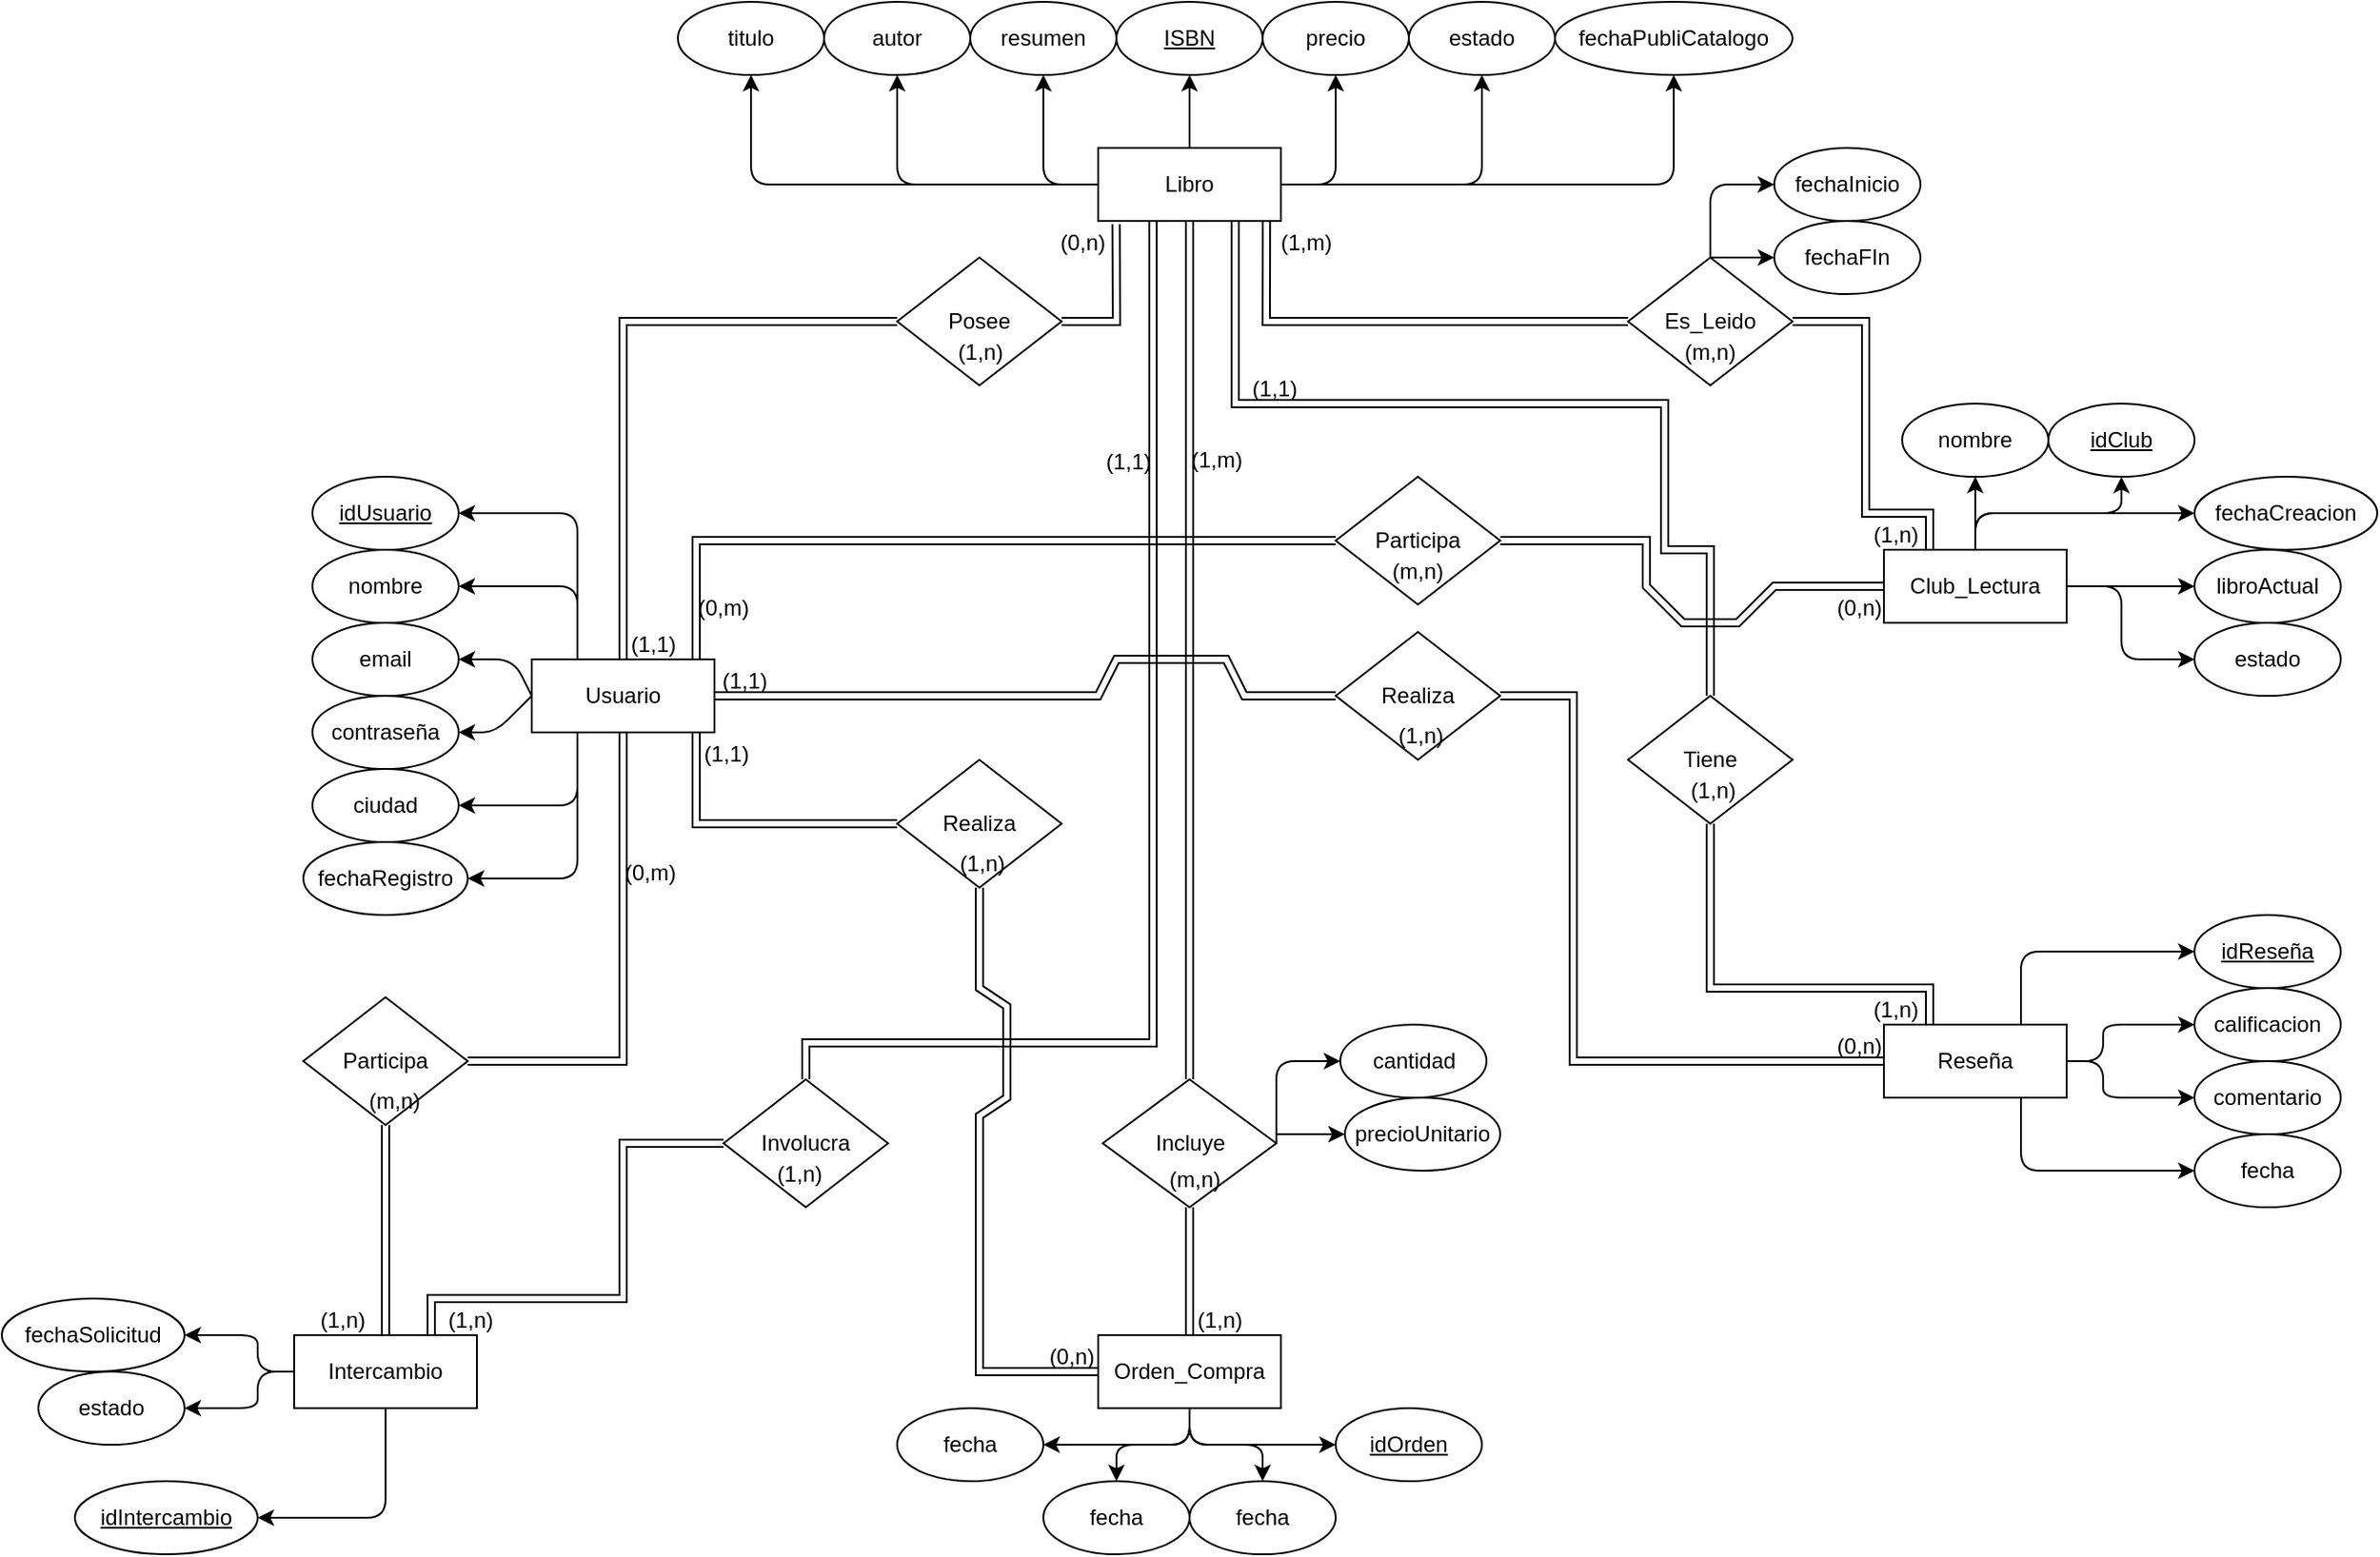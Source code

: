 <mxfile>
    <diagram id="Tz6zc0r6Az__l_KwN74m" name="Page-1">
        <mxGraphModel dx="1765" dy="1804" grid="1" gridSize="10" guides="1" tooltips="1" connect="1" arrows="1" fold="1" page="1" pageScale="1" pageWidth="850" pageHeight="1100" math="0" shadow="0">
            <root>
                <mxCell id="0"/>
                <mxCell id="1" parent="0"/>
                <mxCell id="19" style="edgeStyle=none;html=1;exitX=0.25;exitY=0;exitDx=0;exitDy=0;entryX=1;entryY=0.5;entryDx=0;entryDy=0;" edge="1" parent="1" source="2" target="18">
                    <mxGeometry relative="1" as="geometry">
                        <Array as="points">
                            <mxPoint x="255" y="140"/>
                        </Array>
                    </mxGeometry>
                </mxCell>
                <mxCell id="20" style="edgeStyle=none;html=1;exitX=0.25;exitY=0;exitDx=0;exitDy=0;entryX=1;entryY=0.5;entryDx=0;entryDy=0;" edge="1" parent="1" source="2" target="13">
                    <mxGeometry relative="1" as="geometry">
                        <Array as="points">
                            <mxPoint x="255" y="180"/>
                        </Array>
                    </mxGeometry>
                </mxCell>
                <mxCell id="21" style="edgeStyle=none;html=1;exitX=0;exitY=0.5;exitDx=0;exitDy=0;entryX=1;entryY=0.5;entryDx=0;entryDy=0;" edge="1" parent="1" source="2" target="14">
                    <mxGeometry relative="1" as="geometry">
                        <Array as="points">
                            <mxPoint x="220" y="220"/>
                        </Array>
                    </mxGeometry>
                </mxCell>
                <mxCell id="22" style="edgeStyle=none;html=1;exitX=0;exitY=0.5;exitDx=0;exitDy=0;entryX=1;entryY=0.5;entryDx=0;entryDy=0;" edge="1" parent="1" source="2" target="15">
                    <mxGeometry relative="1" as="geometry">
                        <Array as="points">
                            <mxPoint x="210" y="260"/>
                        </Array>
                    </mxGeometry>
                </mxCell>
                <mxCell id="2" value="Usuario" style="whiteSpace=wrap;html=1;align=center;" vertex="1" parent="1">
                    <mxGeometry x="230" y="220" width="100" height="40" as="geometry"/>
                </mxCell>
                <mxCell id="36" style="edgeStyle=none;html=1;entryX=0.5;entryY=1;entryDx=0;entryDy=0;" edge="1" parent="1" source="4" target="27">
                    <mxGeometry relative="1" as="geometry">
                        <Array as="points">
                            <mxPoint x="350" y="-40"/>
                        </Array>
                    </mxGeometry>
                </mxCell>
                <mxCell id="90" style="edgeStyle=none;html=1;exitX=0.5;exitY=0;exitDx=0;exitDy=0;entryX=0.5;entryY=1;entryDx=0;entryDy=0;" edge="1" parent="1" source="4" target="26">
                    <mxGeometry relative="1" as="geometry"/>
                </mxCell>
                <mxCell id="4" value="Libro" style="whiteSpace=wrap;html=1;align=center;" vertex="1" parent="1">
                    <mxGeometry x="540" y="-60" width="100" height="40" as="geometry"/>
                </mxCell>
                <mxCell id="48" style="edgeStyle=none;html=1;entryX=0;entryY=0.5;entryDx=0;entryDy=0;" edge="1" parent="1" source="7" target="44">
                    <mxGeometry relative="1" as="geometry"/>
                </mxCell>
                <mxCell id="49" style="edgeStyle=none;html=1;entryX=0;entryY=0.5;entryDx=0;entryDy=0;exitX=1;exitY=0.5;exitDx=0;exitDy=0;" edge="1" parent="1" source="7" target="45">
                    <mxGeometry relative="1" as="geometry">
                        <Array as="points">
                            <mxPoint x="1100" y="180"/>
                            <mxPoint x="1100" y="220"/>
                        </Array>
                    </mxGeometry>
                </mxCell>
                <mxCell id="50" style="edgeStyle=none;html=1;exitX=0.5;exitY=0;exitDx=0;exitDy=0;entryX=0.5;entryY=1;entryDx=0;entryDy=0;" edge="1" parent="1" source="7" target="47">
                    <mxGeometry relative="1" as="geometry"/>
                </mxCell>
                <mxCell id="51" style="edgeStyle=none;html=1;exitX=0.5;exitY=0;exitDx=0;exitDy=0;entryX=0.5;entryY=1;entryDx=0;entryDy=0;" edge="1" parent="1" source="7" target="43">
                    <mxGeometry relative="1" as="geometry">
                        <Array as="points">
                            <mxPoint x="1020" y="140"/>
                            <mxPoint x="1100" y="140"/>
                        </Array>
                    </mxGeometry>
                </mxCell>
                <mxCell id="52" style="edgeStyle=none;html=1;exitX=0.5;exitY=0;exitDx=0;exitDy=0;entryX=0;entryY=0.5;entryDx=0;entryDy=0;" edge="1" parent="1" source="7" target="42">
                    <mxGeometry relative="1" as="geometry">
                        <Array as="points">
                            <mxPoint x="1020" y="140"/>
                        </Array>
                    </mxGeometry>
                </mxCell>
                <mxCell id="7" value="Club_Lectura" style="whiteSpace=wrap;html=1;align=center;" vertex="1" parent="1">
                    <mxGeometry x="970" y="160" width="100" height="40" as="geometry"/>
                </mxCell>
                <mxCell id="57" style="edgeStyle=none;html=1;exitX=1;exitY=0.5;exitDx=0;exitDy=0;entryX=0;entryY=0.5;entryDx=0;entryDy=0;" edge="1" parent="1" source="8" target="53">
                    <mxGeometry relative="1" as="geometry">
                        <Array as="points">
                            <mxPoint x="1090" y="440"/>
                            <mxPoint x="1090" y="420"/>
                        </Array>
                    </mxGeometry>
                </mxCell>
                <mxCell id="58" style="edgeStyle=none;html=1;exitX=1;exitY=0.5;exitDx=0;exitDy=0;entryX=0;entryY=0.5;entryDx=0;entryDy=0;" edge="1" parent="1" source="8" target="54">
                    <mxGeometry relative="1" as="geometry">
                        <Array as="points">
                            <mxPoint x="1090" y="440"/>
                            <mxPoint x="1090" y="460"/>
                        </Array>
                    </mxGeometry>
                </mxCell>
                <mxCell id="60" style="edgeStyle=none;html=1;exitX=0.75;exitY=0;exitDx=0;exitDy=0;entryX=0;entryY=0.5;entryDx=0;entryDy=0;" edge="1" parent="1" source="8" target="56">
                    <mxGeometry relative="1" as="geometry">
                        <Array as="points">
                            <mxPoint x="1045" y="380"/>
                        </Array>
                    </mxGeometry>
                </mxCell>
                <mxCell id="61" style="edgeStyle=none;html=1;entryX=0;entryY=0.5;entryDx=0;entryDy=0;exitX=0.75;exitY=1;exitDx=0;exitDy=0;" edge="1" parent="1" source="8" target="55">
                    <mxGeometry relative="1" as="geometry">
                        <Array as="points">
                            <mxPoint x="1045" y="500"/>
                        </Array>
                    </mxGeometry>
                </mxCell>
                <mxCell id="8" value="Reseña" style="whiteSpace=wrap;html=1;align=center;" vertex="1" parent="1">
                    <mxGeometry x="970" y="420" width="100" height="40" as="geometry"/>
                </mxCell>
                <mxCell id="73" style="edgeStyle=none;html=1;exitX=0;exitY=0.5;exitDx=0;exitDy=0;entryX=1;entryY=0.5;entryDx=0;entryDy=0;" edge="1" parent="1" source="9" target="71">
                    <mxGeometry relative="1" as="geometry">
                        <Array as="points">
                            <mxPoint x="80" y="610"/>
                            <mxPoint x="80" y="590"/>
                        </Array>
                    </mxGeometry>
                </mxCell>
                <mxCell id="74" style="edgeStyle=none;html=1;entryX=1;entryY=0.5;entryDx=0;entryDy=0;exitX=0;exitY=0.5;exitDx=0;exitDy=0;" edge="1" parent="1" source="9" target="72">
                    <mxGeometry relative="1" as="geometry">
                        <Array as="points">
                            <mxPoint x="80" y="610"/>
                            <mxPoint x="80" y="630"/>
                        </Array>
                    </mxGeometry>
                </mxCell>
                <mxCell id="75" style="edgeStyle=none;html=1;exitX=0.5;exitY=1;exitDx=0;exitDy=0;entryX=1;entryY=0.5;entryDx=0;entryDy=0;" edge="1" parent="1" source="9" target="70">
                    <mxGeometry relative="1" as="geometry">
                        <Array as="points">
                            <mxPoint x="150" y="690"/>
                        </Array>
                    </mxGeometry>
                </mxCell>
                <mxCell id="9" value="Intercambio" style="whiteSpace=wrap;html=1;align=center;" vertex="1" parent="1">
                    <mxGeometry x="100" y="590" width="100" height="40" as="geometry"/>
                </mxCell>
                <mxCell id="66" style="edgeStyle=none;html=1;exitX=0.5;exitY=1;exitDx=0;exitDy=0;entryX=1;entryY=0.5;entryDx=0;entryDy=0;" edge="1" parent="1" source="10" target="63">
                    <mxGeometry relative="1" as="geometry">
                        <Array as="points">
                            <mxPoint x="590" y="650"/>
                        </Array>
                    </mxGeometry>
                </mxCell>
                <mxCell id="67" style="edgeStyle=none;html=1;exitX=0.5;exitY=1;exitDx=0;exitDy=0;entryX=0;entryY=0.5;entryDx=0;entryDy=0;" edge="1" parent="1" source="10" target="62">
                    <mxGeometry relative="1" as="geometry">
                        <Array as="points">
                            <mxPoint x="590" y="650"/>
                        </Array>
                    </mxGeometry>
                </mxCell>
                <mxCell id="68" style="edgeStyle=none;html=1;exitX=0.5;exitY=1;exitDx=0;exitDy=0;entryX=0.5;entryY=0;entryDx=0;entryDy=0;" edge="1" parent="1" source="10" target="64">
                    <mxGeometry relative="1" as="geometry">
                        <Array as="points">
                            <mxPoint x="590" y="650"/>
                            <mxPoint x="550" y="650"/>
                        </Array>
                    </mxGeometry>
                </mxCell>
                <mxCell id="69" style="edgeStyle=none;html=1;exitX=0.5;exitY=1;exitDx=0;exitDy=0;entryX=0.5;entryY=0;entryDx=0;entryDy=0;" edge="1" parent="1" source="10" target="65">
                    <mxGeometry relative="1" as="geometry">
                        <Array as="points">
                            <mxPoint x="590" y="650"/>
                            <mxPoint x="630" y="650"/>
                        </Array>
                    </mxGeometry>
                </mxCell>
                <mxCell id="10" value="Orden_Compra" style="whiteSpace=wrap;html=1;align=center;" vertex="1" parent="1">
                    <mxGeometry x="540" y="590" width="100" height="40" as="geometry"/>
                </mxCell>
                <mxCell id="13" value="nombre" style="ellipse;whiteSpace=wrap;html=1;align=center;" vertex="1" parent="1">
                    <mxGeometry x="110" y="160" width="80" height="40" as="geometry"/>
                </mxCell>
                <mxCell id="14" value="email" style="ellipse;whiteSpace=wrap;html=1;align=center;" vertex="1" parent="1">
                    <mxGeometry x="110" y="200" width="80" height="40" as="geometry"/>
                </mxCell>
                <mxCell id="15" value="contraseña" style="ellipse;whiteSpace=wrap;html=1;align=center;" vertex="1" parent="1">
                    <mxGeometry x="110" y="240" width="80" height="40" as="geometry"/>
                </mxCell>
                <mxCell id="16" value="ciudad" style="ellipse;whiteSpace=wrap;html=1;align=center;" vertex="1" parent="1">
                    <mxGeometry x="110" y="280" width="80" height="40" as="geometry"/>
                </mxCell>
                <mxCell id="17" value="fechaRegistro" style="ellipse;whiteSpace=wrap;html=1;align=center;" vertex="1" parent="1">
                    <mxGeometry x="105" y="320" width="90" height="40" as="geometry"/>
                </mxCell>
                <mxCell id="18" value="idUsuario" style="ellipse;whiteSpace=wrap;html=1;align=center;fontStyle=4;" vertex="1" parent="1">
                    <mxGeometry x="110" y="120" width="80" height="40" as="geometry"/>
                </mxCell>
                <mxCell id="23" style="edgeStyle=none;html=1;exitX=0.25;exitY=1;exitDx=0;exitDy=0;entryX=1;entryY=0.5;entryDx=0;entryDy=0;" edge="1" parent="1" source="2" target="16">
                    <mxGeometry relative="1" as="geometry">
                        <mxPoint x="280" y="380" as="sourcePoint"/>
                        <mxPoint x="140" y="300" as="targetPoint"/>
                        <Array as="points">
                            <mxPoint x="255" y="300"/>
                        </Array>
                    </mxGeometry>
                </mxCell>
                <mxCell id="24" style="edgeStyle=none;html=1;exitX=0.25;exitY=1;exitDx=0;exitDy=0;entryX=1;entryY=0.5;entryDx=0;entryDy=0;" edge="1" parent="1" source="2" target="17">
                    <mxGeometry relative="1" as="geometry">
                        <mxPoint x="255" y="380" as="sourcePoint"/>
                        <mxPoint x="140" y="340" as="targetPoint"/>
                        <Array as="points">
                            <mxPoint x="255" y="340"/>
                        </Array>
                    </mxGeometry>
                </mxCell>
                <mxCell id="26" value="ISBN" style="ellipse;whiteSpace=wrap;html=1;align=center;fontStyle=4;" vertex="1" parent="1">
                    <mxGeometry x="550" y="-140" width="80" height="40" as="geometry"/>
                </mxCell>
                <mxCell id="27" value="titulo" style="ellipse;whiteSpace=wrap;html=1;align=center;" vertex="1" parent="1">
                    <mxGeometry x="310" y="-140" width="80" height="40" as="geometry"/>
                </mxCell>
                <mxCell id="28" value="precio" style="ellipse;whiteSpace=wrap;html=1;align=center;" vertex="1" parent="1">
                    <mxGeometry x="630" y="-140" width="80" height="40" as="geometry"/>
                </mxCell>
                <mxCell id="31" value="estado" style="ellipse;whiteSpace=wrap;html=1;align=center;" vertex="1" parent="1">
                    <mxGeometry x="710" y="-140" width="80" height="40" as="geometry"/>
                </mxCell>
                <mxCell id="32" value="fechaPubliCatalogo" style="ellipse;whiteSpace=wrap;html=1;align=center;" vertex="1" parent="1">
                    <mxGeometry x="790" y="-140" width="130" height="40" as="geometry"/>
                </mxCell>
                <mxCell id="33" value="resumen" style="ellipse;whiteSpace=wrap;html=1;align=center;" vertex="1" parent="1">
                    <mxGeometry x="470" y="-140" width="80" height="40" as="geometry"/>
                </mxCell>
                <mxCell id="34" value="autor" style="ellipse;whiteSpace=wrap;html=1;align=center;" vertex="1" parent="1">
                    <mxGeometry x="390" y="-140" width="80" height="40" as="geometry"/>
                </mxCell>
                <mxCell id="37" style="edgeStyle=none;html=1;entryX=0.5;entryY=1;entryDx=0;entryDy=0;exitX=0;exitY=0.5;exitDx=0;exitDy=0;" edge="1" parent="1" source="4" target="34">
                    <mxGeometry relative="1" as="geometry">
                        <mxPoint x="550" y="-30" as="sourcePoint"/>
                        <mxPoint x="360" y="-90" as="targetPoint"/>
                        <Array as="points">
                            <mxPoint x="460" y="-40"/>
                            <mxPoint x="430" y="-40"/>
                        </Array>
                    </mxGeometry>
                </mxCell>
                <mxCell id="38" style="edgeStyle=none;html=1;entryX=0.5;entryY=1;entryDx=0;entryDy=0;exitX=0;exitY=0.5;exitDx=0;exitDy=0;" edge="1" parent="1" source="4" target="33">
                    <mxGeometry relative="1" as="geometry">
                        <mxPoint x="620" y="-40" as="sourcePoint"/>
                        <mxPoint x="510" y="-100" as="targetPoint"/>
                        <Array as="points">
                            <mxPoint x="540" y="-40"/>
                            <mxPoint x="510" y="-40"/>
                        </Array>
                    </mxGeometry>
                </mxCell>
                <mxCell id="39" style="edgeStyle=none;html=1;entryX=0.5;entryY=1;entryDx=0;entryDy=0;exitX=1;exitY=0.5;exitDx=0;exitDy=0;" edge="1" parent="1" source="4">
                    <mxGeometry relative="1" as="geometry">
                        <mxPoint x="860" y="-40" as="sourcePoint"/>
                        <mxPoint x="670" y="-100" as="targetPoint"/>
                        <Array as="points">
                            <mxPoint x="670" y="-40"/>
                        </Array>
                    </mxGeometry>
                </mxCell>
                <mxCell id="40" style="edgeStyle=none;html=1;entryX=0.5;entryY=1;entryDx=0;entryDy=0;exitX=1;exitY=0.5;exitDx=0;exitDy=0;" edge="1" parent="1" source="4">
                    <mxGeometry relative="1" as="geometry">
                        <mxPoint x="860" y="-40" as="sourcePoint"/>
                        <mxPoint x="750" y="-100" as="targetPoint"/>
                        <Array as="points">
                            <mxPoint x="750" y="-40"/>
                        </Array>
                    </mxGeometry>
                </mxCell>
                <mxCell id="41" style="edgeStyle=none;html=1;entryX=0.5;entryY=1;entryDx=0;entryDy=0;exitX=1;exitY=0.5;exitDx=0;exitDy=0;" edge="1" parent="1" source="4" target="32">
                    <mxGeometry relative="1" as="geometry">
                        <mxPoint x="640" y="-40" as="sourcePoint"/>
                        <mxPoint x="830" y="-100" as="targetPoint"/>
                        <Array as="points">
                            <mxPoint x="855" y="-40"/>
                        </Array>
                    </mxGeometry>
                </mxCell>
                <mxCell id="42" value="fechaCreacion" style="ellipse;whiteSpace=wrap;html=1;align=center;" vertex="1" parent="1">
                    <mxGeometry x="1140" y="120" width="100" height="40" as="geometry"/>
                </mxCell>
                <mxCell id="43" value="idClub" style="ellipse;whiteSpace=wrap;html=1;align=center;fontStyle=4;" vertex="1" parent="1">
                    <mxGeometry x="1060" y="80" width="80" height="40" as="geometry"/>
                </mxCell>
                <mxCell id="44" value="libroActual" style="ellipse;whiteSpace=wrap;html=1;align=center;" vertex="1" parent="1">
                    <mxGeometry x="1140" y="160" width="80" height="40" as="geometry"/>
                </mxCell>
                <mxCell id="45" value="estado" style="ellipse;whiteSpace=wrap;html=1;align=center;" vertex="1" parent="1">
                    <mxGeometry x="1140" y="200" width="80" height="40" as="geometry"/>
                </mxCell>
                <mxCell id="47" value="nombre" style="ellipse;whiteSpace=wrap;html=1;align=center;" vertex="1" parent="1">
                    <mxGeometry x="980" y="80" width="80" height="40" as="geometry"/>
                </mxCell>
                <mxCell id="53" value="calificacion" style="ellipse;whiteSpace=wrap;html=1;align=center;" vertex="1" parent="1">
                    <mxGeometry x="1140" y="400" width="80" height="40" as="geometry"/>
                </mxCell>
                <mxCell id="54" value="comentario" style="ellipse;whiteSpace=wrap;html=1;align=center;" vertex="1" parent="1">
                    <mxGeometry x="1140" y="440" width="80" height="40" as="geometry"/>
                </mxCell>
                <mxCell id="55" value="fecha" style="ellipse;whiteSpace=wrap;html=1;align=center;" vertex="1" parent="1">
                    <mxGeometry x="1140" y="480" width="80" height="40" as="geometry"/>
                </mxCell>
                <mxCell id="56" value="idReseña" style="ellipse;whiteSpace=wrap;html=1;align=center;fontStyle=4;" vertex="1" parent="1">
                    <mxGeometry x="1140" y="360" width="80" height="40" as="geometry"/>
                </mxCell>
                <mxCell id="62" value="idOrden" style="ellipse;whiteSpace=wrap;html=1;align=center;fontStyle=4;" vertex="1" parent="1">
                    <mxGeometry x="670" y="630" width="80" height="40" as="geometry"/>
                </mxCell>
                <mxCell id="63" value="fecha" style="ellipse;whiteSpace=wrap;html=1;align=center;" vertex="1" parent="1">
                    <mxGeometry x="430" y="630" width="80" height="40" as="geometry"/>
                </mxCell>
                <mxCell id="64" value="fecha" style="ellipse;whiteSpace=wrap;html=1;align=center;" vertex="1" parent="1">
                    <mxGeometry x="510" y="670" width="80" height="40" as="geometry"/>
                </mxCell>
                <mxCell id="65" value="fecha" style="ellipse;whiteSpace=wrap;html=1;align=center;" vertex="1" parent="1">
                    <mxGeometry x="590" y="670" width="80" height="40" as="geometry"/>
                </mxCell>
                <mxCell id="70" value="idIntercambio" style="ellipse;whiteSpace=wrap;html=1;align=center;fontStyle=4;" vertex="1" parent="1">
                    <mxGeometry x="-20" y="670" width="100" height="40" as="geometry"/>
                </mxCell>
                <mxCell id="71" value="fechaSolicitud" style="ellipse;whiteSpace=wrap;html=1;align=center;" vertex="1" parent="1">
                    <mxGeometry x="-60" y="570" width="100" height="40" as="geometry"/>
                </mxCell>
                <mxCell id="72" value="estado" style="ellipse;whiteSpace=wrap;html=1;align=center;" vertex="1" parent="1">
                    <mxGeometry x="-40" y="610" width="80" height="40" as="geometry"/>
                </mxCell>
                <mxCell id="76" value="Posee" style="shape=rhombus;perimeter=rhombusPerimeter;whiteSpace=wrap;html=1;align=center;" vertex="1" parent="1">
                    <mxGeometry x="430" width="90" height="70" as="geometry"/>
                </mxCell>
                <mxCell id="78" value="Tiene" style="shape=rhombus;perimeter=rhombusPerimeter;whiteSpace=wrap;html=1;align=center;" vertex="1" parent="1">
                    <mxGeometry x="830" y="240" width="90" height="70" as="geometry"/>
                </mxCell>
                <mxCell id="101" style="edgeStyle=none;html=1;exitX=0.5;exitY=0;exitDx=0;exitDy=0;entryX=0;entryY=0.5;entryDx=0;entryDy=0;" edge="1" parent="1" source="83" target="99">
                    <mxGeometry relative="1" as="geometry">
                        <Array as="points">
                            <mxPoint x="875" y="-40"/>
                        </Array>
                    </mxGeometry>
                </mxCell>
                <mxCell id="102" style="edgeStyle=none;html=1;exitX=0.5;exitY=0;exitDx=0;exitDy=0;entryX=0;entryY=0.5;entryDx=0;entryDy=0;" edge="1" parent="1" source="83" target="100">
                    <mxGeometry relative="1" as="geometry"/>
                </mxCell>
                <mxCell id="83" value="Es_Leido" style="shape=rhombus;perimeter=rhombusPerimeter;whiteSpace=wrap;html=1;align=center;" vertex="1" parent="1">
                    <mxGeometry x="830" width="90" height="70" as="geometry"/>
                </mxCell>
                <mxCell id="84" value="Involucra" style="shape=rhombus;perimeter=rhombusPerimeter;whiteSpace=wrap;html=1;align=center;" vertex="1" parent="1">
                    <mxGeometry x="335" y="450" width="90" height="70" as="geometry"/>
                </mxCell>
                <mxCell id="85" value="Incluye" style="shape=rhombus;perimeter=rhombusPerimeter;whiteSpace=wrap;html=1;align=center;" vertex="1" parent="1">
                    <mxGeometry x="542.5" y="450" width="95" height="70" as="geometry"/>
                </mxCell>
                <mxCell id="86" value="" style="shape=link;html=1;rounded=0;entryX=0;entryY=0.5;entryDx=0;entryDy=0;exitX=0.5;exitY=0;exitDx=0;exitDy=0;" edge="1" parent="1" source="2" target="76">
                    <mxGeometry relative="1" as="geometry">
                        <mxPoint x="330" y="240" as="sourcePoint"/>
                        <mxPoint x="490" y="240" as="targetPoint"/>
                        <Array as="points">
                            <mxPoint x="280" y="200"/>
                            <mxPoint x="280" y="180"/>
                            <mxPoint x="280" y="35"/>
                        </Array>
                    </mxGeometry>
                </mxCell>
                <mxCell id="87" value="(1,1)" style="resizable=0;html=1;whiteSpace=wrap;align=right;verticalAlign=bottom;" connectable="0" vertex="1" parent="86">
                    <mxGeometry x="1" relative="1" as="geometry">
                        <mxPoint x="-120" y="185" as="offset"/>
                    </mxGeometry>
                </mxCell>
                <mxCell id="88" value="" style="shape=link;html=1;rounded=0;exitX=0.098;exitY=1.044;exitDx=0;exitDy=0;entryX=1;entryY=0.5;entryDx=0;entryDy=0;exitPerimeter=0;" edge="1" parent="1" source="4" target="76">
                    <mxGeometry relative="1" as="geometry">
                        <mxPoint x="460" y="170" as="sourcePoint"/>
                        <mxPoint x="565" y="180" as="targetPoint"/>
                        <Array as="points">
                            <mxPoint x="550" y="35"/>
                        </Array>
                    </mxGeometry>
                </mxCell>
                <mxCell id="89" value="(0,n)" style="resizable=0;html=1;whiteSpace=wrap;align=right;verticalAlign=bottom;" connectable="0" vertex="1" parent="88">
                    <mxGeometry x="1" relative="1" as="geometry">
                        <mxPoint x="25" y="-35" as="offset"/>
                    </mxGeometry>
                </mxCell>
                <mxCell id="91" value="" style="shape=link;html=1;rounded=0;entryX=0;entryY=0.5;entryDx=0;entryDy=0;exitX=0.921;exitY=0.987;exitDx=0;exitDy=0;exitPerimeter=0;" edge="1" parent="1" source="4">
                    <mxGeometry relative="1" as="geometry">
                        <mxPoint x="680" y="220" as="sourcePoint"/>
                        <mxPoint x="830" y="35" as="targetPoint"/>
                        <Array as="points">
                            <mxPoint x="632" y="35"/>
                            <mxPoint x="680" y="35"/>
                            <mxPoint x="710" y="35"/>
                        </Array>
                    </mxGeometry>
                </mxCell>
                <mxCell id="92" value="(1,m)" style="resizable=0;html=1;whiteSpace=wrap;align=right;verticalAlign=bottom;" connectable="0" vertex="1" parent="91">
                    <mxGeometry x="1" relative="1" as="geometry">
                        <mxPoint x="-160" y="-35" as="offset"/>
                    </mxGeometry>
                </mxCell>
                <mxCell id="93" value="" style="shape=link;html=1;rounded=0;exitX=1;exitY=0.5;exitDx=0;exitDy=0;entryX=0.25;entryY=0;entryDx=0;entryDy=0;" edge="1" parent="1" source="83" target="7">
                    <mxGeometry relative="1" as="geometry">
                        <mxPoint x="560" y="-8" as="sourcePoint"/>
                        <mxPoint x="530" y="45" as="targetPoint"/>
                        <Array as="points">
                            <mxPoint x="960" y="35"/>
                            <mxPoint x="960" y="140"/>
                            <mxPoint x="995" y="140"/>
                        </Array>
                    </mxGeometry>
                </mxCell>
                <mxCell id="94" value="(1,n)" style="resizable=0;html=1;whiteSpace=wrap;align=right;verticalAlign=bottom;" connectable="0" vertex="1" parent="93">
                    <mxGeometry x="1" relative="1" as="geometry">
                        <mxPoint x="-5" as="offset"/>
                    </mxGeometry>
                </mxCell>
                <mxCell id="97" value="(1,n)" style="resizable=0;html=1;whiteSpace=wrap;align=right;verticalAlign=bottom;" connectable="0" vertex="1" parent="1">
                    <mxGeometry x="489.997" y="60" as="geometry"/>
                </mxCell>
                <mxCell id="98" value="(m,n)" style="resizable=0;html=1;whiteSpace=wrap;align=right;verticalAlign=bottom;direction=south;" connectable="0" vertex="1" parent="1">
                    <mxGeometry x="890.003" y="60" as="geometry"/>
                </mxCell>
                <mxCell id="99" value="fechaInicio" style="ellipse;whiteSpace=wrap;html=1;align=center;" vertex="1" parent="1">
                    <mxGeometry x="910" y="-60" width="80" height="40" as="geometry"/>
                </mxCell>
                <mxCell id="100" value="fechaFIn" style="ellipse;whiteSpace=wrap;html=1;align=center;" vertex="1" parent="1">
                    <mxGeometry x="910" y="-20" width="80" height="40" as="geometry"/>
                </mxCell>
                <mxCell id="103" value="" style="shape=link;html=1;rounded=0;exitX=0.75;exitY=1;exitDx=0;exitDy=0;entryX=0.5;entryY=0;entryDx=0;entryDy=0;" edge="1" parent="1" source="4" target="78">
                    <mxGeometry relative="1" as="geometry">
                        <mxPoint x="600" y="-20" as="sourcePoint"/>
                        <mxPoint x="850" y="80" as="targetPoint"/>
                        <Array as="points">
                            <mxPoint x="615" y="40"/>
                            <mxPoint x="615" y="80"/>
                            <mxPoint x="850" y="80"/>
                            <mxPoint x="850" y="160"/>
                            <mxPoint x="875" y="160"/>
                        </Array>
                    </mxGeometry>
                </mxCell>
                <mxCell id="104" value="(1,n)" style="resizable=0;html=1;whiteSpace=wrap;align=right;verticalAlign=bottom;" connectable="0" vertex="1" parent="103">
                    <mxGeometry x="1" relative="1" as="geometry">
                        <mxPoint x="15" y="60" as="offset"/>
                    </mxGeometry>
                </mxCell>
                <mxCell id="107" value="" style="shape=link;html=1;rounded=0;exitX=0.5;exitY=1;exitDx=0;exitDy=0;entryX=0.25;entryY=0;entryDx=0;entryDy=0;" edge="1" parent="1" source="78" target="8">
                    <mxGeometry relative="1" as="geometry">
                        <mxPoint x="880" y="320" as="sourcePoint"/>
                        <mxPoint x="850" y="373" as="targetPoint"/>
                        <Array as="points">
                            <mxPoint x="875" y="400"/>
                            <mxPoint x="995" y="400"/>
                        </Array>
                    </mxGeometry>
                </mxCell>
                <mxCell id="108" value="(1,n)" style="resizable=0;html=1;whiteSpace=wrap;align=right;verticalAlign=bottom;" connectable="0" vertex="1" parent="107">
                    <mxGeometry x="1" relative="1" as="geometry">
                        <mxPoint x="-5" as="offset"/>
                    </mxGeometry>
                </mxCell>
                <mxCell id="109" value="(1,1)" style="resizable=0;html=1;whiteSpace=wrap;align=right;verticalAlign=bottom;" connectable="0" vertex="1" parent="1">
                    <mxGeometry x="650" y="80.0" as="geometry"/>
                </mxCell>
                <mxCell id="110" value="" style="shape=link;html=1;rounded=0;exitX=0.5;exitY=1;exitDx=0;exitDy=0;entryX=0.5;entryY=0;entryDx=0;entryDy=0;" edge="1" parent="1" source="4" target="85">
                    <mxGeometry relative="1" as="geometry">
                        <mxPoint x="590" y="80" as="sourcePoint"/>
                        <mxPoint x="560" y="133" as="targetPoint"/>
                        <Array as="points">
                            <mxPoint x="590" y="133"/>
                        </Array>
                    </mxGeometry>
                </mxCell>
                <mxCell id="111" value="(1,m)" style="resizable=0;html=1;whiteSpace=wrap;align=right;verticalAlign=bottom;" connectable="0" vertex="1" parent="110">
                    <mxGeometry x="1" relative="1" as="geometry">
                        <mxPoint x="30" y="-331" as="offset"/>
                    </mxGeometry>
                </mxCell>
                <mxCell id="112" value="" style="shape=link;html=1;rounded=0;exitX=0.5;exitY=1;exitDx=0;exitDy=0;entryX=0.5;entryY=0;entryDx=0;entryDy=0;" edge="1" parent="1" source="85" target="10">
                    <mxGeometry relative="1" as="geometry">
                        <mxPoint x="590" y="517" as="sourcePoint"/>
                        <mxPoint x="560" y="570" as="targetPoint"/>
                        <Array as="points">
                            <mxPoint x="590" y="570"/>
                        </Array>
                    </mxGeometry>
                </mxCell>
                <mxCell id="113" value="(1,n)" style="resizable=0;html=1;whiteSpace=wrap;align=right;verticalAlign=bottom;" connectable="0" vertex="1" parent="112">
                    <mxGeometry x="1" relative="1" as="geometry">
                        <mxPoint x="30" as="offset"/>
                    </mxGeometry>
                </mxCell>
                <mxCell id="114" value="(m,n)" style="resizable=0;html=1;whiteSpace=wrap;align=right;verticalAlign=bottom;" connectable="0" vertex="1" parent="1">
                    <mxGeometry x="610" y="510.0" as="geometry">
                        <mxPoint x="-2" y="3" as="offset"/>
                    </mxGeometry>
                </mxCell>
                <mxCell id="115" value="" style="shape=link;html=1;rounded=0;entryX=0.5;entryY=0;entryDx=0;entryDy=0;" edge="1" parent="1" target="84">
                    <mxGeometry relative="1" as="geometry">
                        <mxPoint x="570" y="-20" as="sourcePoint"/>
                        <mxPoint x="570" y="455" as="targetPoint"/>
                        <Array as="points">
                            <mxPoint x="570" y="430"/>
                            <mxPoint x="480" y="430"/>
                            <mxPoint x="380" y="430"/>
                        </Array>
                    </mxGeometry>
                </mxCell>
                <mxCell id="116" value="(1,1)" style="resizable=0;html=1;whiteSpace=wrap;align=right;verticalAlign=bottom;" connectable="0" vertex="1" parent="115">
                    <mxGeometry x="1" relative="1" as="geometry">
                        <mxPoint x="190" y="-330" as="offset"/>
                    </mxGeometry>
                </mxCell>
                <mxCell id="117" value="" style="shape=link;html=1;rounded=0;exitX=0;exitY=0.5;exitDx=0;exitDy=0;entryX=0.75;entryY=0;entryDx=0;entryDy=0;" edge="1" parent="1" source="84" target="9">
                    <mxGeometry relative="1" as="geometry">
                        <mxPoint x="190" y="517" as="sourcePoint"/>
                        <mxPoint x="160" y="570" as="targetPoint"/>
                        <Array as="points">
                            <mxPoint x="280" y="485"/>
                            <mxPoint x="280" y="570"/>
                            <mxPoint x="175" y="570"/>
                        </Array>
                    </mxGeometry>
                </mxCell>
                <mxCell id="118" value="(1,n)" style="resizable=0;html=1;whiteSpace=wrap;align=right;verticalAlign=bottom;" connectable="0" vertex="1" parent="117">
                    <mxGeometry x="1" relative="1" as="geometry">
                        <mxPoint x="35" as="offset"/>
                    </mxGeometry>
                </mxCell>
                <mxCell id="119" value="(1,n)" style="resizable=0;html=1;whiteSpace=wrap;align=right;verticalAlign=bottom;" connectable="0" vertex="1" parent="1">
                    <mxGeometry x="390" y="510.0" as="geometry"/>
                </mxCell>
                <mxCell id="120" value="Realiza" style="shape=rhombus;perimeter=rhombusPerimeter;whiteSpace=wrap;html=1;align=center;" vertex="1" parent="1">
                    <mxGeometry x="670" y="205" width="90" height="70" as="geometry"/>
                </mxCell>
                <mxCell id="121" value="" style="shape=link;html=1;rounded=0;exitX=0;exitY=0.5;exitDx=0;exitDy=0;entryX=1;entryY=0.5;entryDx=0;entryDy=0;" edge="1" parent="1" source="120" target="2">
                    <mxGeometry relative="1" as="geometry">
                        <mxPoint x="430" y="227" as="sourcePoint"/>
                        <mxPoint x="400" y="280" as="targetPoint"/>
                        <Array as="points">
                            <mxPoint x="620" y="240"/>
                            <mxPoint x="610" y="220"/>
                            <mxPoint x="550" y="220"/>
                            <mxPoint x="540" y="240"/>
                        </Array>
                    </mxGeometry>
                </mxCell>
                <mxCell id="122" value="(1,1)" style="resizable=0;html=1;whiteSpace=wrap;align=right;verticalAlign=bottom;" connectable="0" vertex="1" parent="121">
                    <mxGeometry x="1" relative="1" as="geometry">
                        <mxPoint x="30" as="offset"/>
                    </mxGeometry>
                </mxCell>
                <mxCell id="123" value="" style="shape=link;html=1;rounded=0;exitX=0.098;exitY=1.044;exitDx=0;exitDy=0;exitPerimeter=0;entryX=0;entryY=0.5;entryDx=0;entryDy=0;" edge="1" parent="1" target="8">
                    <mxGeometry relative="1" as="geometry">
                        <mxPoint x="760" y="240" as="sourcePoint"/>
                        <mxPoint x="800" y="240" as="targetPoint"/>
                        <Array as="points">
                            <mxPoint x="800" y="240"/>
                            <mxPoint x="800" y="440"/>
                        </Array>
                    </mxGeometry>
                </mxCell>
                <mxCell id="124" value="(0,n)" style="resizable=0;html=1;whiteSpace=wrap;align=right;verticalAlign=bottom;" connectable="0" vertex="1" parent="123">
                    <mxGeometry x="1" relative="1" as="geometry">
                        <mxPoint as="offset"/>
                    </mxGeometry>
                </mxCell>
                <mxCell id="125" value="(1,n)" style="resizable=0;html=1;whiteSpace=wrap;align=right;verticalAlign=bottom;" connectable="0" vertex="1" parent="1">
                    <mxGeometry x="730" y="270.0" as="geometry"/>
                </mxCell>
                <mxCell id="126" value="Realiza" style="shape=rhombus;perimeter=rhombusPerimeter;whiteSpace=wrap;html=1;align=center;" vertex="1" parent="1">
                    <mxGeometry x="430" y="275" width="90" height="70" as="geometry"/>
                </mxCell>
                <mxCell id="127" value="(1,n)" style="resizable=0;html=1;whiteSpace=wrap;align=right;verticalAlign=bottom;" connectable="0" vertex="1" parent="1">
                    <mxGeometry x="490" y="340.0" as="geometry"/>
                </mxCell>
                <mxCell id="128" value="" style="shape=link;html=1;rounded=0;entryX=0;entryY=0.5;entryDx=0;entryDy=0;" edge="1" parent="1" target="126">
                    <mxGeometry relative="1" as="geometry">
                        <mxPoint x="320" y="260" as="sourcePoint"/>
                        <mxPoint x="250" y="313" as="targetPoint"/>
                        <Array as="points">
                            <mxPoint x="320" y="310"/>
                        </Array>
                    </mxGeometry>
                </mxCell>
                <mxCell id="129" value="(1,1)" style="resizable=0;html=1;whiteSpace=wrap;align=right;verticalAlign=bottom;" connectable="0" vertex="1" parent="128">
                    <mxGeometry x="1" relative="1" as="geometry">
                        <mxPoint x="-80" y="-30" as="offset"/>
                    </mxGeometry>
                </mxCell>
                <mxCell id="130" value="" style="shape=link;html=1;rounded=0;entryX=0;entryY=0.5;entryDx=0;entryDy=0;exitX=0.5;exitY=1;exitDx=0;exitDy=0;" edge="1" parent="1" source="126" target="10">
                    <mxGeometry relative="1" as="geometry">
                        <mxPoint x="390" y="355" as="sourcePoint"/>
                        <mxPoint x="500" y="405" as="targetPoint"/>
                        <Array as="points">
                            <mxPoint x="475" y="400"/>
                            <mxPoint x="490" y="410"/>
                            <mxPoint x="490" y="460"/>
                            <mxPoint x="475" y="470"/>
                            <mxPoint x="475" y="610"/>
                        </Array>
                    </mxGeometry>
                </mxCell>
                <mxCell id="131" value="(0,n)" style="resizable=0;html=1;whiteSpace=wrap;align=right;verticalAlign=bottom;" connectable="0" vertex="1" parent="130">
                    <mxGeometry x="1" relative="1" as="geometry">
                        <mxPoint as="offset"/>
                    </mxGeometry>
                </mxCell>
                <mxCell id="132" value="Participa" style="shape=rhombus;perimeter=rhombusPerimeter;whiteSpace=wrap;html=1;align=center;" vertex="1" parent="1">
                    <mxGeometry x="105" y="405" width="90" height="70" as="geometry"/>
                </mxCell>
                <mxCell id="133" value="" style="shape=link;html=1;rounded=0;entryX=1;entryY=0.5;entryDx=0;entryDy=0;" edge="1" parent="1" target="132">
                    <mxGeometry relative="1" as="geometry">
                        <mxPoint x="280" y="260" as="sourcePoint"/>
                        <mxPoint x="390" y="310" as="targetPoint"/>
                        <Array as="points">
                            <mxPoint x="280" y="440"/>
                        </Array>
                    </mxGeometry>
                </mxCell>
                <mxCell id="134" value="(0,m)" style="resizable=0;html=1;whiteSpace=wrap;align=right;verticalAlign=bottom;" connectable="0" vertex="1" parent="133">
                    <mxGeometry x="1" relative="1" as="geometry">
                        <mxPoint x="115" y="-95" as="offset"/>
                    </mxGeometry>
                </mxCell>
                <mxCell id="137" value="(m,n)" style="resizable=0;html=1;whiteSpace=wrap;align=right;verticalAlign=bottom;" connectable="0" vertex="1" parent="1">
                    <mxGeometry x="170.003" y="470.0" as="geometry"/>
                </mxCell>
                <mxCell id="138" value="" style="shape=link;html=1;rounded=0;entryX=0.5;entryY=0;entryDx=0;entryDy=0;exitX=0.5;exitY=1;exitDx=0;exitDy=0;" edge="1" parent="1" source="132" target="9">
                    <mxGeometry relative="1" as="geometry">
                        <mxPoint x="32.5" y="350" as="sourcePoint"/>
                        <mxPoint x="-52.5" y="530" as="targetPoint"/>
                        <Array as="points"/>
                    </mxGeometry>
                </mxCell>
                <mxCell id="139" value="(1,n)" style="resizable=0;html=1;whiteSpace=wrap;align=right;verticalAlign=bottom;" connectable="0" vertex="1" parent="138">
                    <mxGeometry x="1" relative="1" as="geometry">
                        <mxPoint x="-10" as="offset"/>
                    </mxGeometry>
                </mxCell>
                <mxCell id="140" style="edgeStyle=none;html=1;exitX=1;exitY=0.5;exitDx=0;exitDy=0;entryX=0;entryY=0.5;entryDx=0;entryDy=0;" edge="1" parent="1" target="142" source="85">
                    <mxGeometry relative="1" as="geometry">
                        <mxPoint x="637.5" y="480" as="sourcePoint"/>
                        <Array as="points">
                            <mxPoint x="637.5" y="440"/>
                        </Array>
                    </mxGeometry>
                </mxCell>
                <mxCell id="141" style="edgeStyle=none;html=1;exitX=0.5;exitY=0;exitDx=0;exitDy=0;entryX=0;entryY=0.5;entryDx=0;entryDy=0;" edge="1" parent="1" target="143">
                    <mxGeometry relative="1" as="geometry">
                        <mxPoint x="637.5" y="480" as="sourcePoint"/>
                    </mxGeometry>
                </mxCell>
                <mxCell id="142" value="cantidad" style="ellipse;whiteSpace=wrap;html=1;align=center;" vertex="1" parent="1">
                    <mxGeometry x="672.5" y="420" width="80" height="40" as="geometry"/>
                </mxCell>
                <mxCell id="143" value="precioUnitario" style="ellipse;whiteSpace=wrap;html=1;align=center;" vertex="1" parent="1">
                    <mxGeometry x="675" y="460" width="85" height="40" as="geometry"/>
                </mxCell>
                <mxCell id="144" value="Participa" style="shape=rhombus;perimeter=rhombusPerimeter;whiteSpace=wrap;html=1;align=center;" vertex="1" parent="1">
                    <mxGeometry x="670" y="120" width="90" height="70" as="geometry"/>
                </mxCell>
                <mxCell id="145" value="" style="shape=link;html=1;rounded=0;exitX=0;exitY=0.5;exitDx=0;exitDy=0;" edge="1" parent="1" source="144">
                    <mxGeometry relative="1" as="geometry">
                        <mxPoint x="455" y="147" as="sourcePoint"/>
                        <mxPoint x="320" y="220" as="targetPoint"/>
                        <Array as="points">
                            <mxPoint x="320" y="155"/>
                        </Array>
                    </mxGeometry>
                </mxCell>
                <mxCell id="146" value="(0,m)" style="resizable=0;html=1;whiteSpace=wrap;align=right;verticalAlign=bottom;" connectable="0" vertex="1" parent="145">
                    <mxGeometry x="1" relative="1" as="geometry">
                        <mxPoint x="30" y="-20" as="offset"/>
                    </mxGeometry>
                </mxCell>
                <mxCell id="147" value="(m,n)" style="resizable=0;html=1;whiteSpace=wrap;align=right;verticalAlign=bottom;" connectable="0" vertex="1" parent="1">
                    <mxGeometry x="730" y="180.0" as="geometry"/>
                </mxCell>
                <mxCell id="148" value="" style="shape=link;html=1;rounded=0;exitX=0;exitY=0.5;exitDx=0;exitDy=0;entryX=1;entryY=0.5;entryDx=0;entryDy=0;" edge="1" parent="1" source="7" target="144">
                    <mxGeometry relative="1" as="geometry">
                        <mxPoint x="950" y="167" as="sourcePoint"/>
                        <mxPoint x="920" y="220" as="targetPoint"/>
                        <Array as="points">
                            <mxPoint x="910" y="180"/>
                            <mxPoint x="890" y="200"/>
                            <mxPoint x="860" y="200"/>
                            <mxPoint x="840" y="180"/>
                            <mxPoint x="840" y="155"/>
                            <mxPoint x="800" y="155"/>
                        </Array>
                    </mxGeometry>
                </mxCell>
                <mxCell id="149" value="(0,n)" style="resizable=0;html=1;whiteSpace=wrap;align=right;verticalAlign=bottom;" connectable="0" vertex="1" parent="148">
                    <mxGeometry x="1" relative="1" as="geometry">
                        <mxPoint x="210" y="45" as="offset"/>
                    </mxGeometry>
                </mxCell>
            </root>
        </mxGraphModel>
    </diagram>
</mxfile>